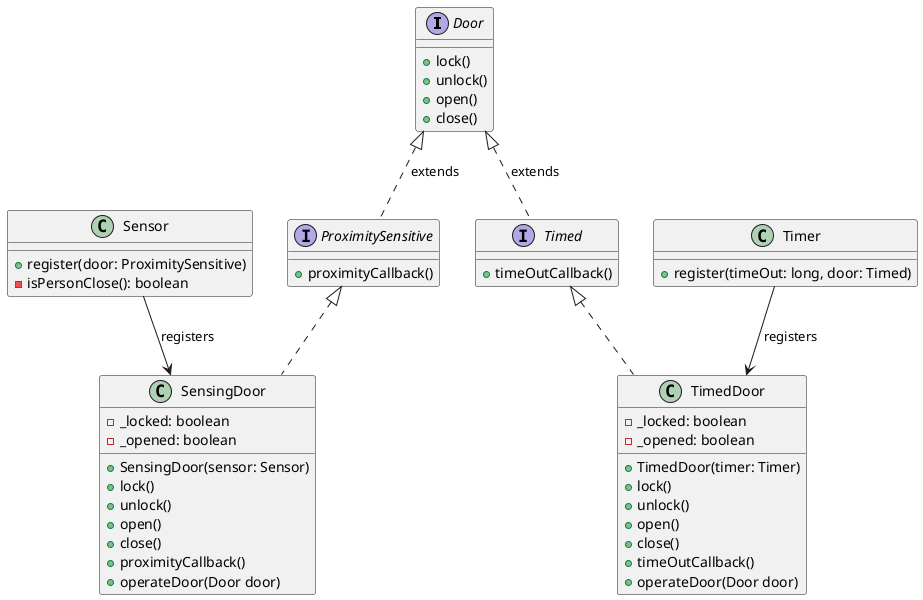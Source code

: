 @startuml

interface Door {
  + lock()
  + unlock()
  + open()
  + close()
}


interface ProximitySensitive {
  + proximityCallback()
}

interface Timed {
  + timeOutCallback()
}

class SensingDoor implements  ProximitySensitive {
  - _locked: boolean
  - _opened: boolean
  + SensingDoor(sensor: Sensor)
  + lock()
  + unlock()
  + open()
  + close()
  + proximityCallback()
  + operateDoor(Door door)
}

class TimedDoor implements Timed {
  - _locked: boolean
  - _opened: boolean
  + TimedDoor(timer: Timer)
  + lock()
  + unlock()
  + open()
  + close()
  + timeOutCallback()
  + operateDoor(Door door)
}

class Timer {
  + register(timeOut: long, door: Timed)
}

class Sensor {
  + register(door: ProximitySensitive)
  - isPersonClose(): boolean
}

Door <|.. ProximitySensitive : extends
Door <|.. Timed : extends

Timer --> TimedDoor : registers
Sensor --> SensingDoor : registers

@enduml
